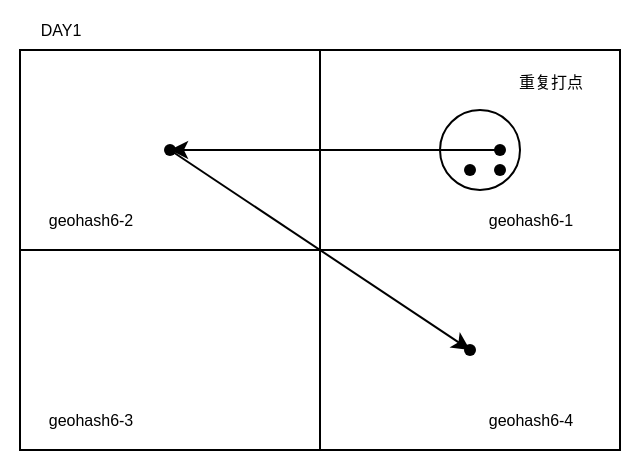 <mxfile version="20.1.1" type="github">
  <diagram id="QLmV2n81qbRRbwVWLe8y" name="Page-1">
    <mxGraphModel dx="999" dy="463" grid="1" gridSize="10" guides="1" tooltips="1" connect="1" arrows="1" fold="1" page="1" pageScale="1" pageWidth="827" pageHeight="1169" math="0" shadow="0">
      <root>
        <mxCell id="0" />
        <mxCell id="1" parent="0" />
        <mxCell id="EUbpw8QoGtU3My3aGAP4-1" value="" style="rounded=0;whiteSpace=wrap;html=1;" vertex="1" parent="1">
          <mxGeometry x="230" y="250" width="150" height="100" as="geometry" />
        </mxCell>
        <mxCell id="EUbpw8QoGtU3My3aGAP4-3" value="" style="rounded=0;whiteSpace=wrap;html=1;" vertex="1" parent="1">
          <mxGeometry x="380" y="250" width="150" height="100" as="geometry" />
        </mxCell>
        <mxCell id="EUbpw8QoGtU3My3aGAP4-4" value="" style="rounded=0;whiteSpace=wrap;html=1;" vertex="1" parent="1">
          <mxGeometry x="230" y="350" width="150" height="100" as="geometry" />
        </mxCell>
        <mxCell id="EUbpw8QoGtU3My3aGAP4-5" value="" style="rounded=0;whiteSpace=wrap;html=1;" vertex="1" parent="1">
          <mxGeometry x="380" y="350" width="150" height="100" as="geometry" />
        </mxCell>
        <mxCell id="EUbpw8QoGtU3My3aGAP4-18" value="" style="shape=waypoint;sketch=0;size=6;pointerEvents=1;points=[];fillColor=none;resizable=0;rotatable=0;perimeter=centerPerimeter;snapToPoint=1;" vertex="1" parent="1">
          <mxGeometry x="285" y="280" width="40" height="40" as="geometry" />
        </mxCell>
        <mxCell id="EUbpw8QoGtU3My3aGAP4-19" value="" style="shape=waypoint;sketch=0;size=6;pointerEvents=1;points=[];fillColor=none;resizable=0;rotatable=0;perimeter=centerPerimeter;snapToPoint=1;" vertex="1" parent="1">
          <mxGeometry x="435" y="380" width="40" height="40" as="geometry" />
        </mxCell>
        <mxCell id="EUbpw8QoGtU3My3aGAP4-26" value="" style="endArrow=classic;html=1;rounded=0;exitX=0.554;exitY=0.6;exitDx=0;exitDy=0;exitPerimeter=0;" edge="1" parent="1" source="EUbpw8QoGtU3My3aGAP4-18" target="EUbpw8QoGtU3My3aGAP4-19">
          <mxGeometry width="50" height="50" relative="1" as="geometry">
            <mxPoint x="140" y="140" as="sourcePoint" />
            <mxPoint x="460" y="290" as="targetPoint" />
          </mxGeometry>
        </mxCell>
        <mxCell id="EUbpw8QoGtU3My3aGAP4-27" value="" style="ellipse;whiteSpace=wrap;html=1;aspect=fixed;" vertex="1" parent="1">
          <mxGeometry x="440" y="280" width="40" height="40" as="geometry" />
        </mxCell>
        <mxCell id="EUbpw8QoGtU3My3aGAP4-17" value="" style="shape=waypoint;sketch=0;size=6;pointerEvents=1;points=[];fillColor=none;resizable=0;rotatable=0;perimeter=centerPerimeter;snapToPoint=1;" vertex="1" parent="1">
          <mxGeometry x="450" y="290" width="40" height="40" as="geometry" />
        </mxCell>
        <mxCell id="EUbpw8QoGtU3My3aGAP4-14" value="" style="shape=waypoint;sketch=0;size=6;pointerEvents=1;points=[];fillColor=none;resizable=0;rotatable=0;perimeter=centerPerimeter;snapToPoint=1;" vertex="1" parent="1">
          <mxGeometry x="435" y="290" width="40" height="40" as="geometry" />
        </mxCell>
        <mxCell id="EUbpw8QoGtU3My3aGAP4-16" value="" style="shape=waypoint;sketch=0;size=6;pointerEvents=1;points=[];fillColor=none;resizable=0;rotatable=0;perimeter=centerPerimeter;snapToPoint=1;" vertex="1" parent="1">
          <mxGeometry x="450" y="280" width="40" height="40" as="geometry" />
        </mxCell>
        <mxCell id="EUbpw8QoGtU3My3aGAP4-22" value="" style="endArrow=classic;html=1;rounded=0;" edge="1" parent="1" source="EUbpw8QoGtU3My3aGAP4-16" target="EUbpw8QoGtU3My3aGAP4-18">
          <mxGeometry width="50" height="50" relative="1" as="geometry">
            <mxPoint x="430" y="300" as="sourcePoint" />
            <mxPoint x="460" y="290" as="targetPoint" />
          </mxGeometry>
        </mxCell>
        <mxCell id="EUbpw8QoGtU3My3aGAP4-28" value="&lt;font style=&quot;font-size: 8px;&quot;&gt;重复打点&lt;/font&gt;" style="text;html=1;align=center;verticalAlign=middle;resizable=0;points=[];autosize=1;strokeColor=none;fillColor=none;fontSize=12;fontFamily=Helvetica;fontColor=default;" vertex="1" parent="1">
          <mxGeometry x="460" y="250" width="70" height="30" as="geometry" />
        </mxCell>
        <mxCell id="EUbpw8QoGtU3My3aGAP4-29" value="&lt;font style=&quot;font-size: 8px;&quot;&gt;geohash6-1&lt;/font&gt;" style="text;html=1;align=center;verticalAlign=middle;resizable=0;points=[];autosize=1;strokeColor=none;fillColor=none;fontSize=8;fontFamily=Helvetica;fontColor=default;" vertex="1" parent="1">
          <mxGeometry x="440" y="320" width="90" height="30" as="geometry" />
        </mxCell>
        <mxCell id="EUbpw8QoGtU3My3aGAP4-30" value="&lt;font style=&quot;font-size: 8px;&quot;&gt;geohash6-4&lt;/font&gt;" style="text;html=1;align=center;verticalAlign=middle;resizable=0;points=[];autosize=1;strokeColor=none;fillColor=none;fontSize=8;fontFamily=Helvetica;fontColor=default;" vertex="1" parent="1">
          <mxGeometry x="440" y="420" width="90" height="30" as="geometry" />
        </mxCell>
        <mxCell id="EUbpw8QoGtU3My3aGAP4-31" value="&lt;font style=&quot;font-size: 8px;&quot;&gt;geohash6-3&lt;/font&gt;" style="text;html=1;align=center;verticalAlign=middle;resizable=0;points=[];autosize=1;strokeColor=none;fillColor=none;fontSize=8;fontFamily=Helvetica;fontColor=default;" vertex="1" parent="1">
          <mxGeometry x="220" y="420" width="90" height="30" as="geometry" />
        </mxCell>
        <mxCell id="EUbpw8QoGtU3My3aGAP4-32" value="&lt;font style=&quot;font-size: 8px;&quot;&gt;geohash6-2&lt;/font&gt;" style="text;html=1;align=center;verticalAlign=middle;resizable=0;points=[];autosize=1;strokeColor=none;fillColor=none;fontSize=8;fontFamily=Helvetica;fontColor=default;" vertex="1" parent="1">
          <mxGeometry x="220" y="320" width="90" height="30" as="geometry" />
        </mxCell>
        <mxCell id="EUbpw8QoGtU3My3aGAP4-33" value="DAY1" style="text;html=1;align=center;verticalAlign=middle;resizable=0;points=[];autosize=1;strokeColor=none;fillColor=none;fontSize=8;fontFamily=Helvetica;fontColor=default;" vertex="1" parent="1">
          <mxGeometry x="225" y="225" width="50" height="30" as="geometry" />
        </mxCell>
      </root>
    </mxGraphModel>
  </diagram>
</mxfile>
